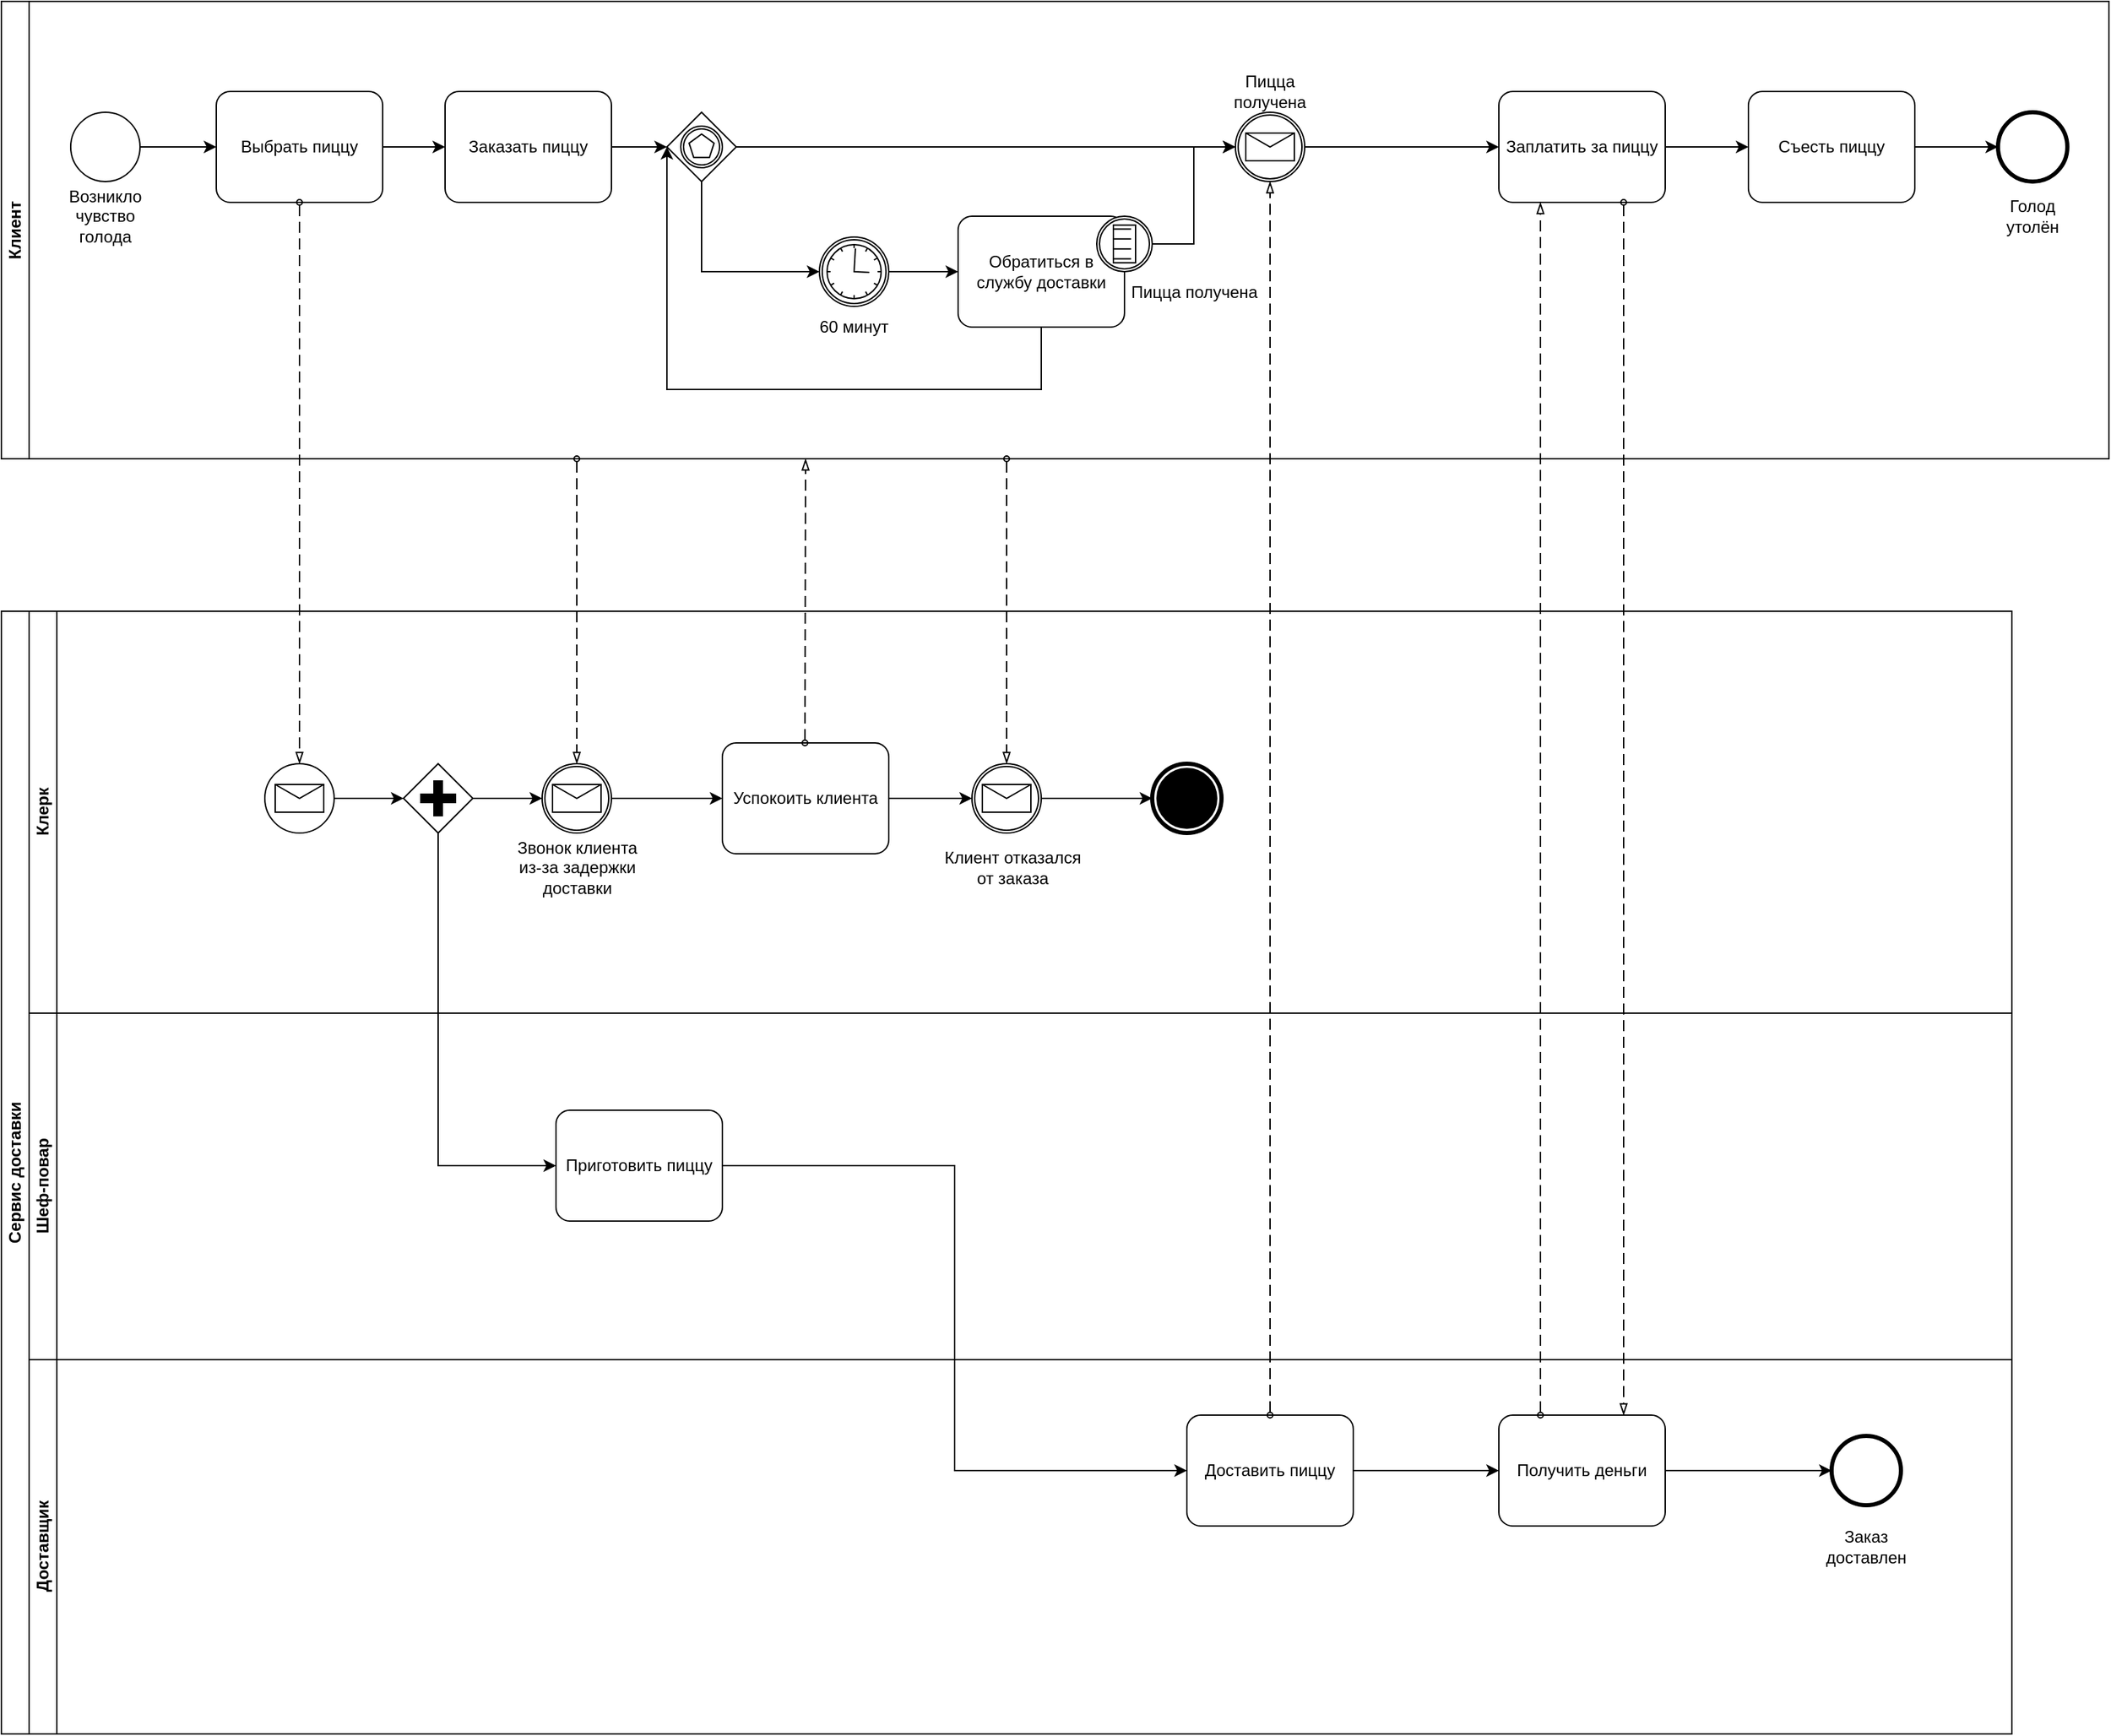 <mxfile version="28.0.6">
  <diagram name="Page-1" id="2a216829-ef6e-dabb-86c1-c78162f3ba2b">
    <mxGraphModel dx="815" dy="485" grid="1" gridSize="10" guides="1" tooltips="1" connect="1" arrows="1" fold="1" page="1" pageScale="1" pageWidth="850" pageHeight="1100" background="none" math="0" shadow="0">
      <root>
        <mxCell id="0" />
        <mxCell id="1" parent="0" />
        <mxCell id="Rylz1-FYV-qWUsAyGiuU-2" value="Клиент" style="swimlane;startSize=20;horizontal=0;html=1;whiteSpace=wrap;" parent="1" vertex="1">
          <mxGeometry x="210" y="120" width="1520" height="330" as="geometry" />
        </mxCell>
        <mxCell id="Rylz1-FYV-qWUsAyGiuU-12" value="" style="points=[[0.145,0.145,0],[0.5,0,0],[0.855,0.145,0],[1,0.5,0],[0.855,0.855,0],[0.5,1,0],[0.145,0.855,0],[0,0.5,0]];shape=mxgraph.bpmn.event;html=1;verticalLabelPosition=bottom;labelBackgroundColor=#ffffff;verticalAlign=top;align=center;perimeter=ellipsePerimeter;outlineConnect=0;aspect=fixed;outline=standard;symbol=general;" parent="Rylz1-FYV-qWUsAyGiuU-2" vertex="1">
          <mxGeometry x="50" y="80" width="50" height="50" as="geometry" />
        </mxCell>
        <mxCell id="Rylz1-FYV-qWUsAyGiuU-13" value="Возникло чувство голода" style="text;html=1;align=center;verticalAlign=middle;whiteSpace=wrap;rounded=0;" parent="Rylz1-FYV-qWUsAyGiuU-2" vertex="1">
          <mxGeometry x="45" y="140" width="60" height="30" as="geometry" />
        </mxCell>
        <mxCell id="Rylz1-FYV-qWUsAyGiuU-49" style="edgeStyle=orthogonalEdgeStyle;rounded=0;orthogonalLoop=1;jettySize=auto;html=1;" parent="Rylz1-FYV-qWUsAyGiuU-2" source="Rylz1-FYV-qWUsAyGiuU-14" target="Rylz1-FYV-qWUsAyGiuU-16" edge="1">
          <mxGeometry relative="1" as="geometry" />
        </mxCell>
        <mxCell id="Rylz1-FYV-qWUsAyGiuU-14" value="Выбрать пиццу" style="points=[[0.25,0,0],[0.5,0,0],[0.75,0,0],[1,0.25,0],[1,0.5,0],[1,0.75,0],[0.75,1,0],[0.5,1,0],[0.25,1,0],[0,0.75,0],[0,0.5,0],[0,0.25,0]];shape=mxgraph.bpmn.task;whiteSpace=wrap;rectStyle=rounded;size=10;html=1;container=1;expand=0;collapsible=0;taskMarker=abstract;" parent="Rylz1-FYV-qWUsAyGiuU-2" vertex="1">
          <mxGeometry x="155" y="65" width="120" height="80" as="geometry" />
        </mxCell>
        <mxCell id="Rylz1-FYV-qWUsAyGiuU-15" style="edgeStyle=orthogonalEdgeStyle;rounded=0;orthogonalLoop=1;jettySize=auto;html=1;entryX=0;entryY=0.5;entryDx=0;entryDy=0;entryPerimeter=0;" parent="Rylz1-FYV-qWUsAyGiuU-2" source="Rylz1-FYV-qWUsAyGiuU-12" target="Rylz1-FYV-qWUsAyGiuU-14" edge="1">
          <mxGeometry relative="1" as="geometry" />
        </mxCell>
        <mxCell id="Rylz1-FYV-qWUsAyGiuU-27" value="" style="edgeStyle=orthogonalEdgeStyle;rounded=0;orthogonalLoop=1;jettySize=auto;html=1;" parent="Rylz1-FYV-qWUsAyGiuU-2" source="Rylz1-FYV-qWUsAyGiuU-16" target="Rylz1-FYV-qWUsAyGiuU-17" edge="1">
          <mxGeometry relative="1" as="geometry" />
        </mxCell>
        <mxCell id="Rylz1-FYV-qWUsAyGiuU-16" value="Заказать пиццу" style="points=[[0.25,0,0],[0.5,0,0],[0.75,0,0],[1,0.25,0],[1,0.5,0],[1,0.75,0],[0.75,1,0],[0.5,1,0],[0.25,1,0],[0,0.75,0],[0,0.5,0],[0,0.25,0]];shape=mxgraph.bpmn.task;whiteSpace=wrap;rectStyle=rounded;size=10;html=1;container=1;expand=0;collapsible=0;taskMarker=abstract;" parent="Rylz1-FYV-qWUsAyGiuU-2" vertex="1">
          <mxGeometry x="320" y="65" width="120" height="80" as="geometry" />
        </mxCell>
        <mxCell id="Rylz1-FYV-qWUsAyGiuU-17" value="" style="points=[[0.25,0.25,0],[0.5,0,0],[0.75,0.25,0],[1,0.5,0],[0.75,0.75,0],[0.5,1,0],[0.25,0.75,0],[0,0.5,0]];shape=mxgraph.bpmn.gateway2;html=1;verticalLabelPosition=bottom;labelBackgroundColor=#ffffff;verticalAlign=top;align=center;perimeter=rhombusPerimeter;outlineConnect=0;outline=catching;symbol=multiple;" parent="Rylz1-FYV-qWUsAyGiuU-2" vertex="1">
          <mxGeometry x="480" y="80" width="50" height="50" as="geometry" />
        </mxCell>
        <mxCell id="Rylz1-FYV-qWUsAyGiuU-18" value="Обратиться в службу доставки" style="points=[[0.25,0,0],[0.5,0,0],[0.75,0,0],[1,0.25,0],[1,0.5,0],[1,0.75,0],[0.75,1,0],[0.5,1,0],[0.25,1,0],[0,0.75,0],[0,0.5,0],[0,0.25,0]];shape=mxgraph.bpmn.task;whiteSpace=wrap;rectStyle=rounded;size=10;html=1;container=1;expand=0;collapsible=0;taskMarker=abstract;" parent="Rylz1-FYV-qWUsAyGiuU-2" vertex="1">
          <mxGeometry x="690" y="155" width="120" height="80" as="geometry" />
        </mxCell>
        <mxCell id="8dPVxxSCkdplYIXnMy8J-2" value="" style="points=[[0.145,0.145,0],[0.5,0,0],[0.855,0.145,0],[1,0.5,0],[0.855,0.855,0],[0.5,1,0],[0.145,0.855,0],[0,0.5,0]];shape=mxgraph.bpmn.event;html=1;verticalLabelPosition=bottom;labelBackgroundColor=#ffffff;verticalAlign=top;align=left;perimeter=ellipsePerimeter;outlineConnect=0;aspect=fixed;outline=boundInt;symbol=conditional;" vertex="1" parent="Rylz1-FYV-qWUsAyGiuU-18">
          <mxGeometry x="100" width="40" height="40" as="geometry" />
        </mxCell>
        <mxCell id="Rylz1-FYV-qWUsAyGiuU-19" value="" style="points=[[0.145,0.145,0],[0.5,0,0],[0.855,0.145,0],[1,0.5,0],[0.855,0.855,0],[0.5,1,0],[0.145,0.855,0],[0,0.5,0]];shape=mxgraph.bpmn.event;html=1;verticalLabelPosition=bottom;labelBackgroundColor=#ffffff;verticalAlign=top;align=center;perimeter=ellipsePerimeter;outlineConnect=0;aspect=fixed;outline=catching;symbol=timer;" parent="Rylz1-FYV-qWUsAyGiuU-2" vertex="1">
          <mxGeometry x="590" y="170" width="50" height="50" as="geometry" />
        </mxCell>
        <mxCell id="Rylz1-FYV-qWUsAyGiuU-20" value="60 минут" style="text;html=1;align=center;verticalAlign=middle;whiteSpace=wrap;rounded=0;" parent="Rylz1-FYV-qWUsAyGiuU-2" vertex="1">
          <mxGeometry x="585" y="220" width="60" height="30" as="geometry" />
        </mxCell>
        <mxCell id="Rylz1-FYV-qWUsAyGiuU-21" value="" style="points=[[0.145,0.145,0],[0.5,0,0],[0.855,0.145,0],[1,0.5,0],[0.855,0.855,0],[0.5,1,0],[0.145,0.855,0],[0,0.5,0]];shape=mxgraph.bpmn.event;html=1;verticalLabelPosition=bottom;labelBackgroundColor=#ffffff;verticalAlign=top;align=center;perimeter=ellipsePerimeter;outlineConnect=0;aspect=fixed;outline=catching;symbol=message;" parent="Rylz1-FYV-qWUsAyGiuU-2" vertex="1">
          <mxGeometry x="890" y="80" width="50" height="50" as="geometry" />
        </mxCell>
        <mxCell id="Rylz1-FYV-qWUsAyGiuU-33" style="edgeStyle=orthogonalEdgeStyle;rounded=0;orthogonalLoop=1;jettySize=auto;html=1;" parent="Rylz1-FYV-qWUsAyGiuU-2" source="Rylz1-FYV-qWUsAyGiuU-22" target="Rylz1-FYV-qWUsAyGiuU-23" edge="1">
          <mxGeometry relative="1" as="geometry" />
        </mxCell>
        <mxCell id="Rylz1-FYV-qWUsAyGiuU-22" value="Заплатить за пиццу" style="points=[[0.25,0,0],[0.5,0,0],[0.75,0,0],[1,0.25,0],[1,0.5,0],[1,0.75,0],[0.75,1,0],[0.5,1,0],[0.25,1,0],[0,0.75,0],[0,0.5,0],[0,0.25,0]];shape=mxgraph.bpmn.task;whiteSpace=wrap;rectStyle=rounded;size=10;html=1;container=1;expand=0;collapsible=0;taskMarker=abstract;" parent="Rylz1-FYV-qWUsAyGiuU-2" vertex="1">
          <mxGeometry x="1080" y="65" width="120" height="80" as="geometry" />
        </mxCell>
        <mxCell id="Rylz1-FYV-qWUsAyGiuU-23" value="Съесть пиццу" style="points=[[0.25,0,0],[0.5,0,0],[0.75,0,0],[1,0.25,0],[1,0.5,0],[1,0.75,0],[0.75,1,0],[0.5,1,0],[0.25,1,0],[0,0.75,0],[0,0.5,0],[0,0.25,0]];shape=mxgraph.bpmn.task;whiteSpace=wrap;rectStyle=rounded;size=10;html=1;container=1;expand=0;collapsible=0;taskMarker=abstract;" parent="Rylz1-FYV-qWUsAyGiuU-2" vertex="1">
          <mxGeometry x="1260" y="65" width="120" height="80" as="geometry" />
        </mxCell>
        <mxCell id="Rylz1-FYV-qWUsAyGiuU-24" value="" style="points=[[0.145,0.145,0],[0.5,0,0],[0.855,0.145,0],[1,0.5,0],[0.855,0.855,0],[0.5,1,0],[0.145,0.855,0],[0,0.5,0]];shape=mxgraph.bpmn.event;html=1;verticalLabelPosition=bottom;labelBackgroundColor=#ffffff;verticalAlign=top;align=center;perimeter=ellipsePerimeter;outlineConnect=0;aspect=fixed;outline=end;symbol=terminate2;" parent="Rylz1-FYV-qWUsAyGiuU-2" vertex="1">
          <mxGeometry x="1440" y="80" width="50" height="50" as="geometry" />
        </mxCell>
        <mxCell id="Rylz1-FYV-qWUsAyGiuU-25" value="Пицца получена" style="text;html=1;align=center;verticalAlign=middle;whiteSpace=wrap;rounded=0;" parent="Rylz1-FYV-qWUsAyGiuU-2" vertex="1">
          <mxGeometry x="885" y="50" width="60" height="30" as="geometry" />
        </mxCell>
        <mxCell id="Rylz1-FYV-qWUsAyGiuU-26" value="Голод утолён" style="text;html=1;align=center;verticalAlign=middle;whiteSpace=wrap;rounded=0;" parent="Rylz1-FYV-qWUsAyGiuU-2" vertex="1">
          <mxGeometry x="1435" y="140" width="60" height="30" as="geometry" />
        </mxCell>
        <mxCell id="Rylz1-FYV-qWUsAyGiuU-28" style="edgeStyle=orthogonalEdgeStyle;rounded=0;orthogonalLoop=1;jettySize=auto;html=1;entryX=0;entryY=0.5;entryDx=0;entryDy=0;entryPerimeter=0;" parent="Rylz1-FYV-qWUsAyGiuU-2" source="Rylz1-FYV-qWUsAyGiuU-17" target="Rylz1-FYV-qWUsAyGiuU-21" edge="1">
          <mxGeometry relative="1" as="geometry" />
        </mxCell>
        <mxCell id="Rylz1-FYV-qWUsAyGiuU-29" style="edgeStyle=orthogonalEdgeStyle;rounded=0;orthogonalLoop=1;jettySize=auto;html=1;entryX=0;entryY=0.5;entryDx=0;entryDy=0;entryPerimeter=0;exitX=0.5;exitY=1;exitDx=0;exitDy=0;exitPerimeter=0;" parent="Rylz1-FYV-qWUsAyGiuU-2" source="Rylz1-FYV-qWUsAyGiuU-17" target="Rylz1-FYV-qWUsAyGiuU-19" edge="1">
          <mxGeometry relative="1" as="geometry" />
        </mxCell>
        <mxCell id="Rylz1-FYV-qWUsAyGiuU-30" style="edgeStyle=orthogonalEdgeStyle;rounded=0;orthogonalLoop=1;jettySize=auto;html=1;entryX=0;entryY=0.5;entryDx=0;entryDy=0;entryPerimeter=0;" parent="Rylz1-FYV-qWUsAyGiuU-2" source="Rylz1-FYV-qWUsAyGiuU-19" target="Rylz1-FYV-qWUsAyGiuU-18" edge="1">
          <mxGeometry relative="1" as="geometry" />
        </mxCell>
        <mxCell id="Rylz1-FYV-qWUsAyGiuU-31" style="edgeStyle=orthogonalEdgeStyle;rounded=0;orthogonalLoop=1;jettySize=auto;html=1;entryX=0;entryY=0.5;entryDx=0;entryDy=0;entryPerimeter=0;exitX=0.5;exitY=1;exitDx=0;exitDy=0;exitPerimeter=0;" parent="Rylz1-FYV-qWUsAyGiuU-2" source="Rylz1-FYV-qWUsAyGiuU-18" target="Rylz1-FYV-qWUsAyGiuU-17" edge="1">
          <mxGeometry relative="1" as="geometry">
            <Array as="points">
              <mxPoint x="750" y="280" />
              <mxPoint x="480" y="280" />
            </Array>
          </mxGeometry>
        </mxCell>
        <mxCell id="Rylz1-FYV-qWUsAyGiuU-32" style="edgeStyle=orthogonalEdgeStyle;rounded=0;orthogonalLoop=1;jettySize=auto;html=1;entryX=0;entryY=0.5;entryDx=0;entryDy=0;entryPerimeter=0;" parent="Rylz1-FYV-qWUsAyGiuU-2" source="Rylz1-FYV-qWUsAyGiuU-21" target="Rylz1-FYV-qWUsAyGiuU-22" edge="1">
          <mxGeometry relative="1" as="geometry" />
        </mxCell>
        <mxCell id="Rylz1-FYV-qWUsAyGiuU-34" style="edgeStyle=orthogonalEdgeStyle;rounded=0;orthogonalLoop=1;jettySize=auto;html=1;entryX=0;entryY=0.5;entryDx=0;entryDy=0;entryPerimeter=0;" parent="Rylz1-FYV-qWUsAyGiuU-2" source="Rylz1-FYV-qWUsAyGiuU-23" target="Rylz1-FYV-qWUsAyGiuU-24" edge="1">
          <mxGeometry relative="1" as="geometry" />
        </mxCell>
        <mxCell id="8dPVxxSCkdplYIXnMy8J-3" style="edgeStyle=orthogonalEdgeStyle;rounded=0;orthogonalLoop=1;jettySize=auto;html=1;exitX=1;exitY=0.5;exitDx=0;exitDy=0;exitPerimeter=0;entryX=0;entryY=0.5;entryDx=0;entryDy=0;entryPerimeter=0;" edge="1" parent="Rylz1-FYV-qWUsAyGiuU-2" source="8dPVxxSCkdplYIXnMy8J-2" target="Rylz1-FYV-qWUsAyGiuU-21">
          <mxGeometry relative="1" as="geometry" />
        </mxCell>
        <mxCell id="8dPVxxSCkdplYIXnMy8J-4" value="&lt;span style=&quot;font-size: 12px; text-align: left;&quot;&gt;Пицца получена&lt;/span&gt;" style="edgeLabel;html=1;align=center;verticalAlign=middle;resizable=0;points=[];" vertex="1" connectable="0" parent="8dPVxxSCkdplYIXnMy8J-3">
          <mxGeometry x="-0.633" relative="1" as="geometry">
            <mxPoint x="6" y="35" as="offset" />
          </mxGeometry>
        </mxCell>
        <mxCell id="Rylz1-FYV-qWUsAyGiuU-8" value="Сервис доставки" style="swimlane;html=1;childLayout=stackLayout;resizeParent=1;resizeParentMax=0;horizontal=0;startSize=20;horizontalStack=0;whiteSpace=wrap;" parent="1" vertex="1">
          <mxGeometry x="210" y="560" width="1450" height="810" as="geometry" />
        </mxCell>
        <mxCell id="Rylz1-FYV-qWUsAyGiuU-9" value="Клерк" style="swimlane;html=1;startSize=20;horizontal=0;" parent="Rylz1-FYV-qWUsAyGiuU-8" vertex="1">
          <mxGeometry x="20" width="1430" height="290" as="geometry" />
        </mxCell>
        <mxCell id="Rylz1-FYV-qWUsAyGiuU-35" value="" style="points=[[0.145,0.145,0],[0.5,0,0],[0.855,0.145,0],[1,0.5,0],[0.855,0.855,0],[0.5,1,0],[0.145,0.855,0],[0,0.5,0]];shape=mxgraph.bpmn.event;html=1;verticalLabelPosition=bottom;labelBackgroundColor=#ffffff;verticalAlign=top;align=center;perimeter=ellipsePerimeter;outlineConnect=0;aspect=fixed;outline=standard;symbol=message;" parent="Rylz1-FYV-qWUsAyGiuU-9" vertex="1">
          <mxGeometry x="170" y="110" width="50" height="50" as="geometry" />
        </mxCell>
        <mxCell id="Rylz1-FYV-qWUsAyGiuU-51" value="" style="points=[[0.25,0.25,0],[0.5,0,0],[0.75,0.25,0],[1,0.5,0],[0.75,0.75,0],[0.5,1,0],[0.25,0.75,0],[0,0.5,0]];shape=mxgraph.bpmn.gateway2;html=1;verticalLabelPosition=bottom;labelBackgroundColor=#ffffff;verticalAlign=top;align=center;perimeter=rhombusPerimeter;outlineConnect=0;outline=none;symbol=none;gwType=parallel;" parent="Rylz1-FYV-qWUsAyGiuU-9" vertex="1">
          <mxGeometry x="270" y="110" width="50" height="50" as="geometry" />
        </mxCell>
        <mxCell id="Rylz1-FYV-qWUsAyGiuU-52" style="edgeStyle=orthogonalEdgeStyle;rounded=0;orthogonalLoop=1;jettySize=auto;html=1;entryX=0;entryY=0.5;entryDx=0;entryDy=0;entryPerimeter=0;" parent="Rylz1-FYV-qWUsAyGiuU-9" source="Rylz1-FYV-qWUsAyGiuU-35" target="Rylz1-FYV-qWUsAyGiuU-51" edge="1">
          <mxGeometry relative="1" as="geometry" />
        </mxCell>
        <mxCell id="Rylz1-FYV-qWUsAyGiuU-53" value="" style="points=[[0.145,0.145,0],[0.5,0,0],[0.855,0.145,0],[1,0.5,0],[0.855,0.855,0],[0.5,1,0],[0.145,0.855,0],[0,0.5,0]];shape=mxgraph.bpmn.event;html=1;verticalLabelPosition=bottom;labelBackgroundColor=#ffffff;verticalAlign=top;align=center;perimeter=ellipsePerimeter;outlineConnect=0;aspect=fixed;outline=catching;symbol=message;" parent="Rylz1-FYV-qWUsAyGiuU-9" vertex="1">
          <mxGeometry x="370" y="110" width="50" height="50" as="geometry" />
        </mxCell>
        <mxCell id="Rylz1-FYV-qWUsAyGiuU-54" style="edgeStyle=orthogonalEdgeStyle;rounded=0;orthogonalLoop=1;jettySize=auto;html=1;entryX=0;entryY=0.5;entryDx=0;entryDy=0;entryPerimeter=0;" parent="Rylz1-FYV-qWUsAyGiuU-9" source="Rylz1-FYV-qWUsAyGiuU-51" target="Rylz1-FYV-qWUsAyGiuU-53" edge="1">
          <mxGeometry relative="1" as="geometry" />
        </mxCell>
        <mxCell id="Rylz1-FYV-qWUsAyGiuU-55" value="Звонок клиента из-за задержки доставки" style="text;html=1;align=center;verticalAlign=middle;whiteSpace=wrap;rounded=0;" parent="Rylz1-FYV-qWUsAyGiuU-9" vertex="1">
          <mxGeometry x="347.5" y="170" width="95" height="30" as="geometry" />
        </mxCell>
        <mxCell id="Rylz1-FYV-qWUsAyGiuU-62" style="edgeStyle=orthogonalEdgeStyle;rounded=0;orthogonalLoop=1;jettySize=auto;html=1;" parent="Rylz1-FYV-qWUsAyGiuU-9" source="Rylz1-FYV-qWUsAyGiuU-56" target="Rylz1-FYV-qWUsAyGiuU-60" edge="1">
          <mxGeometry relative="1" as="geometry" />
        </mxCell>
        <mxCell id="Rylz1-FYV-qWUsAyGiuU-56" value="Успокоить клиента" style="points=[[0.25,0,0],[0.5,0,0],[0.75,0,0],[1,0.25,0],[1,0.5,0],[1,0.75,0],[0.75,1,0],[0.5,1,0],[0.25,1,0],[0,0.75,0],[0,0.5,0],[0,0.25,0]];shape=mxgraph.bpmn.task;whiteSpace=wrap;rectStyle=rounded;size=10;html=1;container=1;expand=0;collapsible=0;taskMarker=abstract;" parent="Rylz1-FYV-qWUsAyGiuU-9" vertex="1">
          <mxGeometry x="500" y="95" width="120" height="80" as="geometry" />
        </mxCell>
        <mxCell id="Rylz1-FYV-qWUsAyGiuU-65" value="" style="dashed=1;dashPattern=8 4;endArrow=blockThin;endFill=0;startArrow=oval;startFill=0;endSize=6;startSize=4;html=1;rounded=0;" parent="Rylz1-FYV-qWUsAyGiuU-56" edge="1">
          <mxGeometry width="160" relative="1" as="geometry">
            <mxPoint x="59.55" as="sourcePoint" />
            <mxPoint x="60" y="-205" as="targetPoint" />
            <Array as="points" />
          </mxGeometry>
        </mxCell>
        <mxCell id="Rylz1-FYV-qWUsAyGiuU-57" style="edgeStyle=orthogonalEdgeStyle;rounded=0;orthogonalLoop=1;jettySize=auto;html=1;entryX=0;entryY=0.5;entryDx=0;entryDy=0;entryPerimeter=0;" parent="Rylz1-FYV-qWUsAyGiuU-9" source="Rylz1-FYV-qWUsAyGiuU-53" target="Rylz1-FYV-qWUsAyGiuU-56" edge="1">
          <mxGeometry relative="1" as="geometry" />
        </mxCell>
        <mxCell id="Rylz1-FYV-qWUsAyGiuU-58" value="" style="points=[[0.145,0.145,0],[0.5,0,0],[0.855,0.145,0],[1,0.5,0],[0.855,0.855,0],[0.5,1,0],[0.145,0.855,0],[0,0.5,0]];shape=mxgraph.bpmn.event;html=1;verticalLabelPosition=bottom;labelBackgroundColor=#ffffff;verticalAlign=top;align=center;perimeter=ellipsePerimeter;outlineConnect=0;aspect=fixed;outline=end;symbol=terminate;" parent="Rylz1-FYV-qWUsAyGiuU-9" vertex="1">
          <mxGeometry x="810" y="110" width="50" height="50" as="geometry" />
        </mxCell>
        <mxCell id="Rylz1-FYV-qWUsAyGiuU-60" value="" style="points=[[0.145,0.145,0],[0.5,0,0],[0.855,0.145,0],[1,0.5,0],[0.855,0.855,0],[0.5,1,0],[0.145,0.855,0],[0,0.5,0]];shape=mxgraph.bpmn.event;html=1;verticalLabelPosition=bottom;labelBackgroundColor=#ffffff;verticalAlign=top;align=center;perimeter=ellipsePerimeter;outlineConnect=0;aspect=fixed;outline=catching;symbol=message;" parent="Rylz1-FYV-qWUsAyGiuU-9" vertex="1">
          <mxGeometry x="680" y="110" width="50" height="50" as="geometry" />
        </mxCell>
        <mxCell id="Rylz1-FYV-qWUsAyGiuU-61" value="Клиент отказался от заказа" style="text;html=1;align=center;verticalAlign=middle;whiteSpace=wrap;rounded=0;" parent="Rylz1-FYV-qWUsAyGiuU-9" vertex="1">
          <mxGeometry x="657.5" y="170" width="102.5" height="30" as="geometry" />
        </mxCell>
        <mxCell id="Rylz1-FYV-qWUsAyGiuU-63" style="edgeStyle=orthogonalEdgeStyle;rounded=0;orthogonalLoop=1;jettySize=auto;html=1;entryX=0;entryY=0.5;entryDx=0;entryDy=0;entryPerimeter=0;" parent="Rylz1-FYV-qWUsAyGiuU-9" source="Rylz1-FYV-qWUsAyGiuU-60" target="Rylz1-FYV-qWUsAyGiuU-58" edge="1">
          <mxGeometry relative="1" as="geometry" />
        </mxCell>
        <mxCell id="Rylz1-FYV-qWUsAyGiuU-10" value="Шеф-повар" style="swimlane;html=1;startSize=20;horizontal=0;" parent="Rylz1-FYV-qWUsAyGiuU-8" vertex="1">
          <mxGeometry x="20" y="290" width="1430" height="250" as="geometry" />
        </mxCell>
        <mxCell id="Rylz1-FYV-qWUsAyGiuU-36" value="Приготовить пиццу" style="points=[[0.25,0,0],[0.5,0,0],[0.75,0,0],[1,0.25,0],[1,0.5,0],[1,0.75,0],[0.75,1,0],[0.5,1,0],[0.25,1,0],[0,0.75,0],[0,0.5,0],[0,0.25,0]];shape=mxgraph.bpmn.task;whiteSpace=wrap;rectStyle=rounded;size=10;html=1;container=1;expand=0;collapsible=0;taskMarker=abstract;" parent="Rylz1-FYV-qWUsAyGiuU-10" vertex="1">
          <mxGeometry x="380" y="70" width="120" height="80" as="geometry" />
        </mxCell>
        <mxCell id="Rylz1-FYV-qWUsAyGiuU-11" value="Доставщик" style="swimlane;html=1;startSize=20;horizontal=0;" parent="Rylz1-FYV-qWUsAyGiuU-8" vertex="1">
          <mxGeometry x="20" y="540" width="1430" height="270" as="geometry" />
        </mxCell>
        <mxCell id="Rylz1-FYV-qWUsAyGiuU-37" value="Доставить пиццу" style="points=[[0.25,0,0],[0.5,0,0],[0.75,0,0],[1,0.25,0],[1,0.5,0],[1,0.75,0],[0.75,1,0],[0.5,1,0],[0.25,1,0],[0,0.75,0],[0,0.5,0],[0,0.25,0]];shape=mxgraph.bpmn.task;whiteSpace=wrap;rectStyle=rounded;size=10;html=1;container=1;expand=0;collapsible=0;taskMarker=abstract;" parent="Rylz1-FYV-qWUsAyGiuU-11" vertex="1">
          <mxGeometry x="835" y="40" width="120" height="80" as="geometry" />
        </mxCell>
        <mxCell id="Rylz1-FYV-qWUsAyGiuU-44" style="edgeStyle=orthogonalEdgeStyle;rounded=0;orthogonalLoop=1;jettySize=auto;html=1;" parent="Rylz1-FYV-qWUsAyGiuU-11" source="Rylz1-FYV-qWUsAyGiuU-38" target="Rylz1-FYV-qWUsAyGiuU-39" edge="1">
          <mxGeometry relative="1" as="geometry" />
        </mxCell>
        <mxCell id="Rylz1-FYV-qWUsAyGiuU-38" value="Получить деньги" style="points=[[0.25,0,0],[0.5,0,0],[0.75,0,0],[1,0.25,0],[1,0.5,0],[1,0.75,0],[0.75,1,0],[0.5,1,0],[0.25,1,0],[0,0.75,0],[0,0.5,0],[0,0.25,0]];shape=mxgraph.bpmn.task;whiteSpace=wrap;rectStyle=rounded;size=10;html=1;container=1;expand=0;collapsible=0;taskMarker=abstract;" parent="Rylz1-FYV-qWUsAyGiuU-11" vertex="1">
          <mxGeometry x="1060" y="40" width="120" height="80" as="geometry" />
        </mxCell>
        <mxCell id="Rylz1-FYV-qWUsAyGiuU-39" value="" style="points=[[0.145,0.145,0],[0.5,0,0],[0.855,0.145,0],[1,0.5,0],[0.855,0.855,0],[0.5,1,0],[0.145,0.855,0],[0,0.5,0]];shape=mxgraph.bpmn.event;html=1;verticalLabelPosition=bottom;labelBackgroundColor=#ffffff;verticalAlign=top;align=center;perimeter=ellipsePerimeter;outlineConnect=0;aspect=fixed;outline=end;symbol=terminate2;" parent="Rylz1-FYV-qWUsAyGiuU-11" vertex="1">
          <mxGeometry x="1300" y="55" width="50" height="50" as="geometry" />
        </mxCell>
        <mxCell id="Rylz1-FYV-qWUsAyGiuU-40" value="Заказ доставлен" style="text;html=1;align=center;verticalAlign=middle;whiteSpace=wrap;rounded=0;" parent="Rylz1-FYV-qWUsAyGiuU-11" vertex="1">
          <mxGeometry x="1295" y="120" width="60" height="30" as="geometry" />
        </mxCell>
        <mxCell id="Rylz1-FYV-qWUsAyGiuU-43" style="edgeStyle=orthogonalEdgeStyle;rounded=0;orthogonalLoop=1;jettySize=auto;html=1;entryX=0;entryY=0.5;entryDx=0;entryDy=0;entryPerimeter=0;" parent="Rylz1-FYV-qWUsAyGiuU-11" source="Rylz1-FYV-qWUsAyGiuU-37" target="Rylz1-FYV-qWUsAyGiuU-38" edge="1">
          <mxGeometry relative="1" as="geometry" />
        </mxCell>
        <mxCell id="Rylz1-FYV-qWUsAyGiuU-41" style="edgeStyle=orthogonalEdgeStyle;rounded=0;orthogonalLoop=1;jettySize=auto;html=1;entryX=0;entryY=0.5;entryDx=0;entryDy=0;entryPerimeter=0;exitX=0.5;exitY=1;exitDx=0;exitDy=0;exitPerimeter=0;" parent="Rylz1-FYV-qWUsAyGiuU-8" source="Rylz1-FYV-qWUsAyGiuU-51" target="Rylz1-FYV-qWUsAyGiuU-36" edge="1">
          <mxGeometry relative="1" as="geometry" />
        </mxCell>
        <mxCell id="Rylz1-FYV-qWUsAyGiuU-42" style="edgeStyle=orthogonalEdgeStyle;rounded=0;orthogonalLoop=1;jettySize=auto;html=1;entryX=0;entryY=0.5;entryDx=0;entryDy=0;entryPerimeter=0;" parent="Rylz1-FYV-qWUsAyGiuU-8" source="Rylz1-FYV-qWUsAyGiuU-36" target="Rylz1-FYV-qWUsAyGiuU-37" edge="1">
          <mxGeometry relative="1" as="geometry" />
        </mxCell>
        <mxCell id="Rylz1-FYV-qWUsAyGiuU-45" value="" style="dashed=1;dashPattern=8 4;endArrow=blockThin;endFill=0;startArrow=oval;startFill=0;endSize=6;startSize=4;html=1;rounded=0;exitX=0.25;exitY=0;exitDx=0;exitDy=0;exitPerimeter=0;entryX=0.25;entryY=1;entryDx=0;entryDy=0;entryPerimeter=0;" parent="1" source="Rylz1-FYV-qWUsAyGiuU-38" target="Rylz1-FYV-qWUsAyGiuU-22" edge="1">
          <mxGeometry width="160" relative="1" as="geometry">
            <mxPoint x="1330" y="550" as="sourcePoint" />
            <mxPoint x="1330" y="285" as="targetPoint" />
            <Array as="points" />
          </mxGeometry>
        </mxCell>
        <mxCell id="Rylz1-FYV-qWUsAyGiuU-46" value="" style="dashed=1;dashPattern=8 4;endArrow=blockThin;endFill=0;startArrow=oval;startFill=0;endSize=6;startSize=4;html=1;rounded=0;exitX=0.75;exitY=1;exitDx=0;exitDy=0;exitPerimeter=0;entryX=0.75;entryY=0;entryDx=0;entryDy=0;entryPerimeter=0;" parent="1" source="Rylz1-FYV-qWUsAyGiuU-22" target="Rylz1-FYV-qWUsAyGiuU-38" edge="1">
          <mxGeometry width="160" relative="1" as="geometry">
            <mxPoint x="1554.33" y="1142.5" as="sourcePoint" />
            <mxPoint x="1554.33" y="267.5" as="targetPoint" />
            <Array as="points" />
          </mxGeometry>
        </mxCell>
        <mxCell id="Rylz1-FYV-qWUsAyGiuU-47" value="" style="dashed=1;dashPattern=8 4;endArrow=blockThin;endFill=0;startArrow=oval;startFill=0;endSize=6;startSize=4;html=1;rounded=0;exitX=0.5;exitY=0;exitDx=0;exitDy=0;exitPerimeter=0;entryX=0.5;entryY=1;entryDx=0;entryDy=0;entryPerimeter=0;" parent="1" source="Rylz1-FYV-qWUsAyGiuU-37" target="Rylz1-FYV-qWUsAyGiuU-21" edge="1">
          <mxGeometry width="160" relative="1" as="geometry">
            <mxPoint x="1120" y="1135" as="sourcePoint" />
            <mxPoint x="1120" y="260" as="targetPoint" />
            <Array as="points" />
          </mxGeometry>
        </mxCell>
        <mxCell id="Rylz1-FYV-qWUsAyGiuU-48" value="" style="dashed=1;dashPattern=8 4;endArrow=blockThin;endFill=0;startArrow=oval;startFill=0;endSize=6;startSize=4;html=1;rounded=0;exitX=0.5;exitY=1;exitDx=0;exitDy=0;exitPerimeter=0;entryX=0.5;entryY=0;entryDx=0;entryDy=0;entryPerimeter=0;" parent="1" source="Rylz1-FYV-qWUsAyGiuU-14" target="Rylz1-FYV-qWUsAyGiuU-35" edge="1">
          <mxGeometry width="160" relative="1" as="geometry">
            <mxPoint x="424" y="290" as="sourcePoint" />
            <mxPoint x="424" y="1165" as="targetPoint" />
            <Array as="points" />
          </mxGeometry>
        </mxCell>
        <mxCell id="Rylz1-FYV-qWUsAyGiuU-64" value="" style="dashed=1;dashPattern=8 4;endArrow=blockThin;endFill=0;startArrow=oval;startFill=0;endSize=6;startSize=4;html=1;rounded=0;entryX=0.5;entryY=0;entryDx=0;entryDy=0;entryPerimeter=0;" parent="1" target="Rylz1-FYV-qWUsAyGiuU-53" edge="1">
          <mxGeometry width="160" relative="1" as="geometry">
            <mxPoint x="625" y="450" as="sourcePoint" />
            <mxPoint x="630" y="855" as="targetPoint" />
            <Array as="points" />
          </mxGeometry>
        </mxCell>
        <mxCell id="Rylz1-FYV-qWUsAyGiuU-67" value="" style="dashed=1;dashPattern=8 4;endArrow=blockThin;endFill=0;startArrow=oval;startFill=0;endSize=6;startSize=4;html=1;rounded=0;entryX=0.5;entryY=0;entryDx=0;entryDy=0;entryPerimeter=0;" parent="1" target="Rylz1-FYV-qWUsAyGiuU-60" edge="1">
          <mxGeometry width="160" relative="1" as="geometry">
            <mxPoint x="935" y="450" as="sourcePoint" />
            <mxPoint x="930" y="670" as="targetPoint" />
            <Array as="points" />
          </mxGeometry>
        </mxCell>
      </root>
    </mxGraphModel>
  </diagram>
</mxfile>
